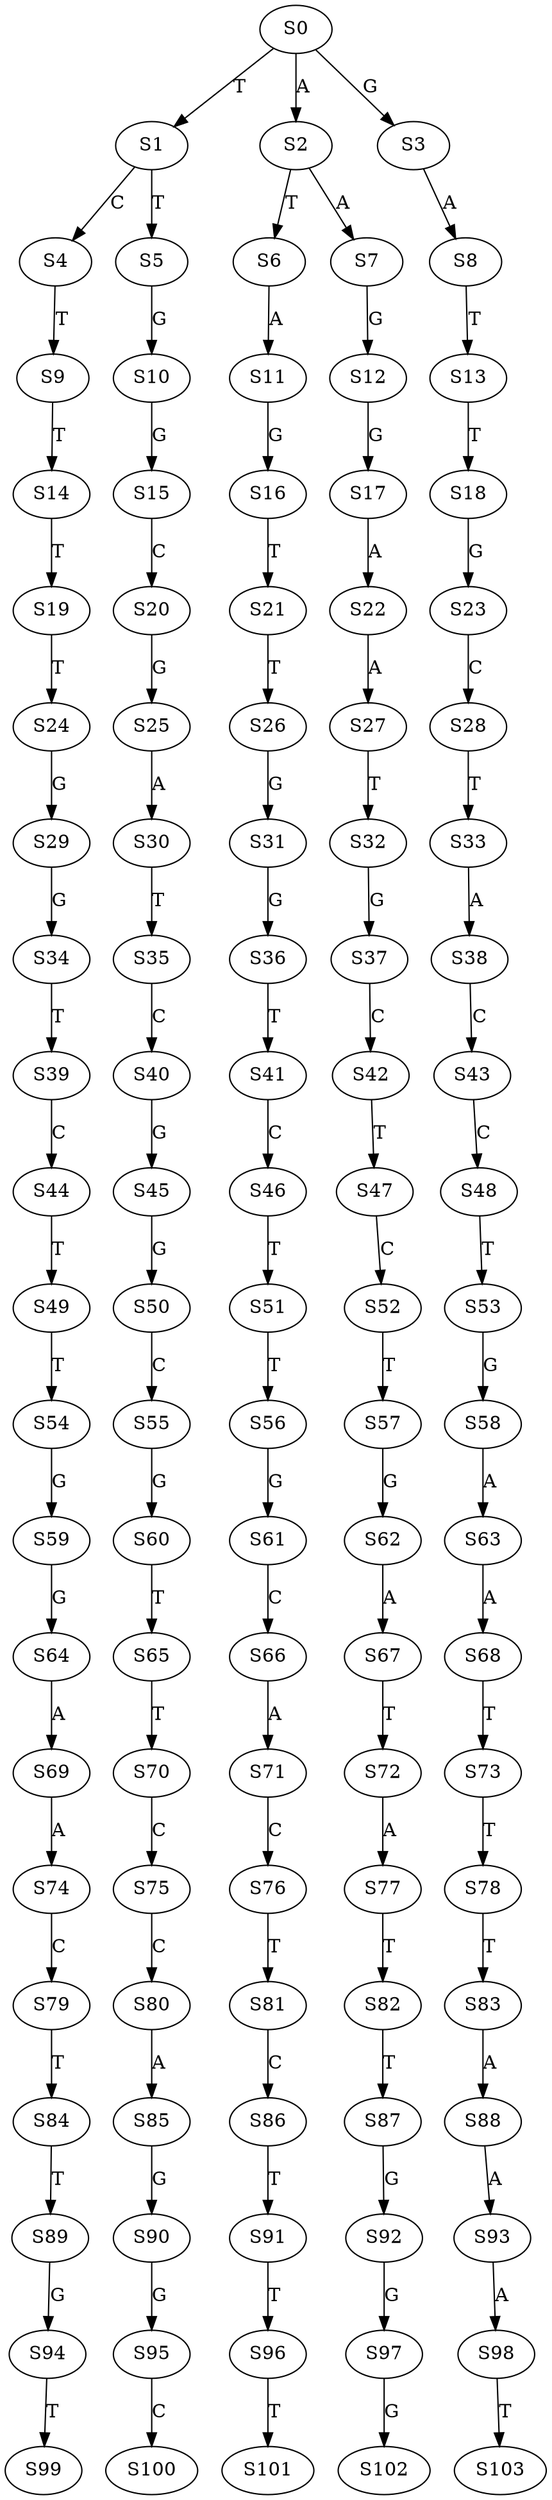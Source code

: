 strict digraph  {
	S0 -> S1 [ label = T ];
	S0 -> S2 [ label = A ];
	S0 -> S3 [ label = G ];
	S1 -> S4 [ label = C ];
	S1 -> S5 [ label = T ];
	S2 -> S6 [ label = T ];
	S2 -> S7 [ label = A ];
	S3 -> S8 [ label = A ];
	S4 -> S9 [ label = T ];
	S5 -> S10 [ label = G ];
	S6 -> S11 [ label = A ];
	S7 -> S12 [ label = G ];
	S8 -> S13 [ label = T ];
	S9 -> S14 [ label = T ];
	S10 -> S15 [ label = G ];
	S11 -> S16 [ label = G ];
	S12 -> S17 [ label = G ];
	S13 -> S18 [ label = T ];
	S14 -> S19 [ label = T ];
	S15 -> S20 [ label = C ];
	S16 -> S21 [ label = T ];
	S17 -> S22 [ label = A ];
	S18 -> S23 [ label = G ];
	S19 -> S24 [ label = T ];
	S20 -> S25 [ label = G ];
	S21 -> S26 [ label = T ];
	S22 -> S27 [ label = A ];
	S23 -> S28 [ label = C ];
	S24 -> S29 [ label = G ];
	S25 -> S30 [ label = A ];
	S26 -> S31 [ label = G ];
	S27 -> S32 [ label = T ];
	S28 -> S33 [ label = T ];
	S29 -> S34 [ label = G ];
	S30 -> S35 [ label = T ];
	S31 -> S36 [ label = G ];
	S32 -> S37 [ label = G ];
	S33 -> S38 [ label = A ];
	S34 -> S39 [ label = T ];
	S35 -> S40 [ label = C ];
	S36 -> S41 [ label = T ];
	S37 -> S42 [ label = C ];
	S38 -> S43 [ label = C ];
	S39 -> S44 [ label = C ];
	S40 -> S45 [ label = G ];
	S41 -> S46 [ label = C ];
	S42 -> S47 [ label = T ];
	S43 -> S48 [ label = C ];
	S44 -> S49 [ label = T ];
	S45 -> S50 [ label = G ];
	S46 -> S51 [ label = T ];
	S47 -> S52 [ label = C ];
	S48 -> S53 [ label = T ];
	S49 -> S54 [ label = T ];
	S50 -> S55 [ label = C ];
	S51 -> S56 [ label = T ];
	S52 -> S57 [ label = T ];
	S53 -> S58 [ label = G ];
	S54 -> S59 [ label = G ];
	S55 -> S60 [ label = G ];
	S56 -> S61 [ label = G ];
	S57 -> S62 [ label = G ];
	S58 -> S63 [ label = A ];
	S59 -> S64 [ label = G ];
	S60 -> S65 [ label = T ];
	S61 -> S66 [ label = C ];
	S62 -> S67 [ label = A ];
	S63 -> S68 [ label = A ];
	S64 -> S69 [ label = A ];
	S65 -> S70 [ label = T ];
	S66 -> S71 [ label = A ];
	S67 -> S72 [ label = T ];
	S68 -> S73 [ label = T ];
	S69 -> S74 [ label = A ];
	S70 -> S75 [ label = C ];
	S71 -> S76 [ label = C ];
	S72 -> S77 [ label = A ];
	S73 -> S78 [ label = T ];
	S74 -> S79 [ label = C ];
	S75 -> S80 [ label = C ];
	S76 -> S81 [ label = T ];
	S77 -> S82 [ label = T ];
	S78 -> S83 [ label = T ];
	S79 -> S84 [ label = T ];
	S80 -> S85 [ label = A ];
	S81 -> S86 [ label = C ];
	S82 -> S87 [ label = T ];
	S83 -> S88 [ label = A ];
	S84 -> S89 [ label = T ];
	S85 -> S90 [ label = G ];
	S86 -> S91 [ label = T ];
	S87 -> S92 [ label = G ];
	S88 -> S93 [ label = A ];
	S89 -> S94 [ label = G ];
	S90 -> S95 [ label = G ];
	S91 -> S96 [ label = T ];
	S92 -> S97 [ label = G ];
	S93 -> S98 [ label = A ];
	S94 -> S99 [ label = T ];
	S95 -> S100 [ label = C ];
	S96 -> S101 [ label = T ];
	S97 -> S102 [ label = G ];
	S98 -> S103 [ label = T ];
}
